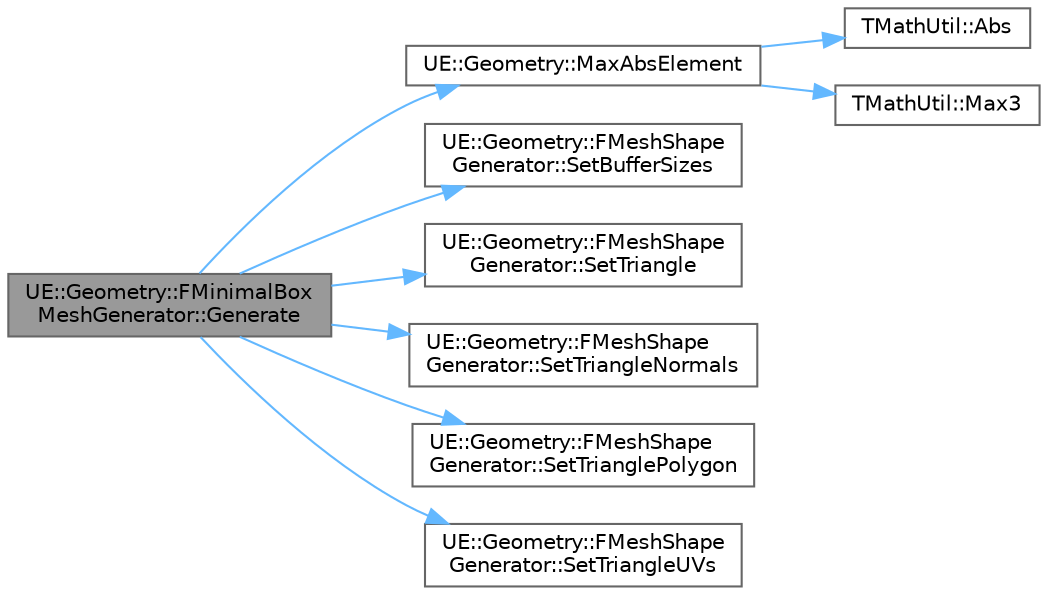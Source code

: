 digraph "UE::Geometry::FMinimalBoxMeshGenerator::Generate"
{
 // INTERACTIVE_SVG=YES
 // LATEX_PDF_SIZE
  bgcolor="transparent";
  edge [fontname=Helvetica,fontsize=10,labelfontname=Helvetica,labelfontsize=10];
  node [fontname=Helvetica,fontsize=10,shape=box,height=0.2,width=0.4];
  rankdir="LR";
  Node1 [id="Node000001",label="UE::Geometry::FMinimalBox\lMeshGenerator::Generate",height=0.2,width=0.4,color="gray40", fillcolor="grey60", style="filled", fontcolor="black",tooltip="Generate the mesh."];
  Node1 -> Node2 [id="edge1_Node000001_Node000002",color="steelblue1",style="solid",tooltip=" "];
  Node2 [id="Node000002",label="UE::Geometry::MaxAbsElement",height=0.2,width=0.4,color="grey40", fillcolor="white", style="filled",URL="$d9/d39/namespaceUE_1_1Geometry.html#a2188e3525d9d1d369d6ee7a8fc92784f",tooltip=" "];
  Node2 -> Node3 [id="edge2_Node000002_Node000003",color="steelblue1",style="solid",tooltip=" "];
  Node3 [id="Node000003",label="TMathUtil::Abs",height=0.2,width=0.4,color="grey40", fillcolor="white", style="filled",URL="$df/d8b/classTMathUtil.html#aa4b523e8f8c0985c28dc04179b68bd46",tooltip=" "];
  Node2 -> Node4 [id="edge3_Node000002_Node000004",color="steelblue1",style="solid",tooltip=" "];
  Node4 [id="Node000004",label="TMathUtil::Max3",height=0.2,width=0.4,color="grey40", fillcolor="white", style="filled",URL="$df/d8b/classTMathUtil.html#a8e7ddee1d93196463783765648fec33c",tooltip=" "];
  Node1 -> Node5 [id="edge4_Node000001_Node000005",color="steelblue1",style="solid",tooltip=" "];
  Node5 [id="Node000005",label="UE::Geometry::FMeshShape\lGenerator::SetBufferSizes",height=0.2,width=0.4,color="grey40", fillcolor="white", style="filled",URL="$df/dfb/classUE_1_1Geometry_1_1FMeshShapeGenerator.html#afa08a1851625aa65caf7895b7aa75da3",tooltip="Set the various internal buffers to the correct sizes for the given element counts."];
  Node1 -> Node6 [id="edge5_Node000001_Node000006",color="steelblue1",style="solid",tooltip=" "];
  Node6 [id="Node000006",label="UE::Geometry::FMeshShape\lGenerator::SetTriangle",height=0.2,width=0.4,color="grey40", fillcolor="white", style="filled",URL="$df/dfb/classUE_1_1Geometry_1_1FMeshShapeGenerator.html#a5d4f3ab989d9883e4d5ebff5a8df0200",tooltip=" "];
  Node1 -> Node7 [id="edge6_Node000001_Node000007",color="steelblue1",style="solid",tooltip=" "];
  Node7 [id="Node000007",label="UE::Geometry::FMeshShape\lGenerator::SetTriangleNormals",height=0.2,width=0.4,color="grey40", fillcolor="white", style="filled",URL="$df/dfb/classUE_1_1Geometry_1_1FMeshShapeGenerator.html#aeddcdc55bca2dd50a7018e607e01d5f2",tooltip=" "];
  Node1 -> Node8 [id="edge7_Node000001_Node000008",color="steelblue1",style="solid",tooltip=" "];
  Node8 [id="Node000008",label="UE::Geometry::FMeshShape\lGenerator::SetTrianglePolygon",height=0.2,width=0.4,color="grey40", fillcolor="white", style="filled",URL="$df/dfb/classUE_1_1Geometry_1_1FMeshShapeGenerator.html#ad42bb592ccd1b06440f8d6c9f022f63d",tooltip=" "];
  Node1 -> Node9 [id="edge8_Node000001_Node000009",color="steelblue1",style="solid",tooltip=" "];
  Node9 [id="Node000009",label="UE::Geometry::FMeshShape\lGenerator::SetTriangleUVs",height=0.2,width=0.4,color="grey40", fillcolor="white", style="filled",URL="$df/dfb/classUE_1_1Geometry_1_1FMeshShapeGenerator.html#aa5aaa1b521d8b6d47accc04330c91ae6",tooltip=" "];
}
